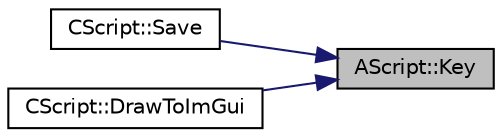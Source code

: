 digraph "AScript::Key"
{
 // LATEX_PDF_SIZE
  edge [fontname="Helvetica",fontsize="10",labelfontname="Helvetica",labelfontsize="10"];
  node [fontname="Helvetica",fontsize="10",shape=record];
  rankdir="RL";
  Node3 [label="AScript::Key",height=0.2,width=0.4,color="black", fillcolor="grey75", style="filled", fontcolor="black",tooltip=" "];
  Node3 -> Node4 [dir="back",color="midnightblue",fontsize="10",style="solid",fontname="Helvetica"];
  Node4 [label="CScript::Save",height=0.2,width=0.4,color="black", fillcolor="white", style="filled",URL="$class_c_script.html#a271450247c297dd454b235ee8c103a50",tooltip="saves the component"];
  Node3 -> Node5 [dir="back",color="midnightblue",fontsize="10",style="solid",fontname="Helvetica"];
  Node5 [label="CScript::DrawToImGui",height=0.2,width=0.4,color="black", fillcolor="white", style="filled",URL="$class_c_script.html#ab1754b7da43237ce0d2784a8ddb9205a",tooltip="Draws to imgui."];
}
